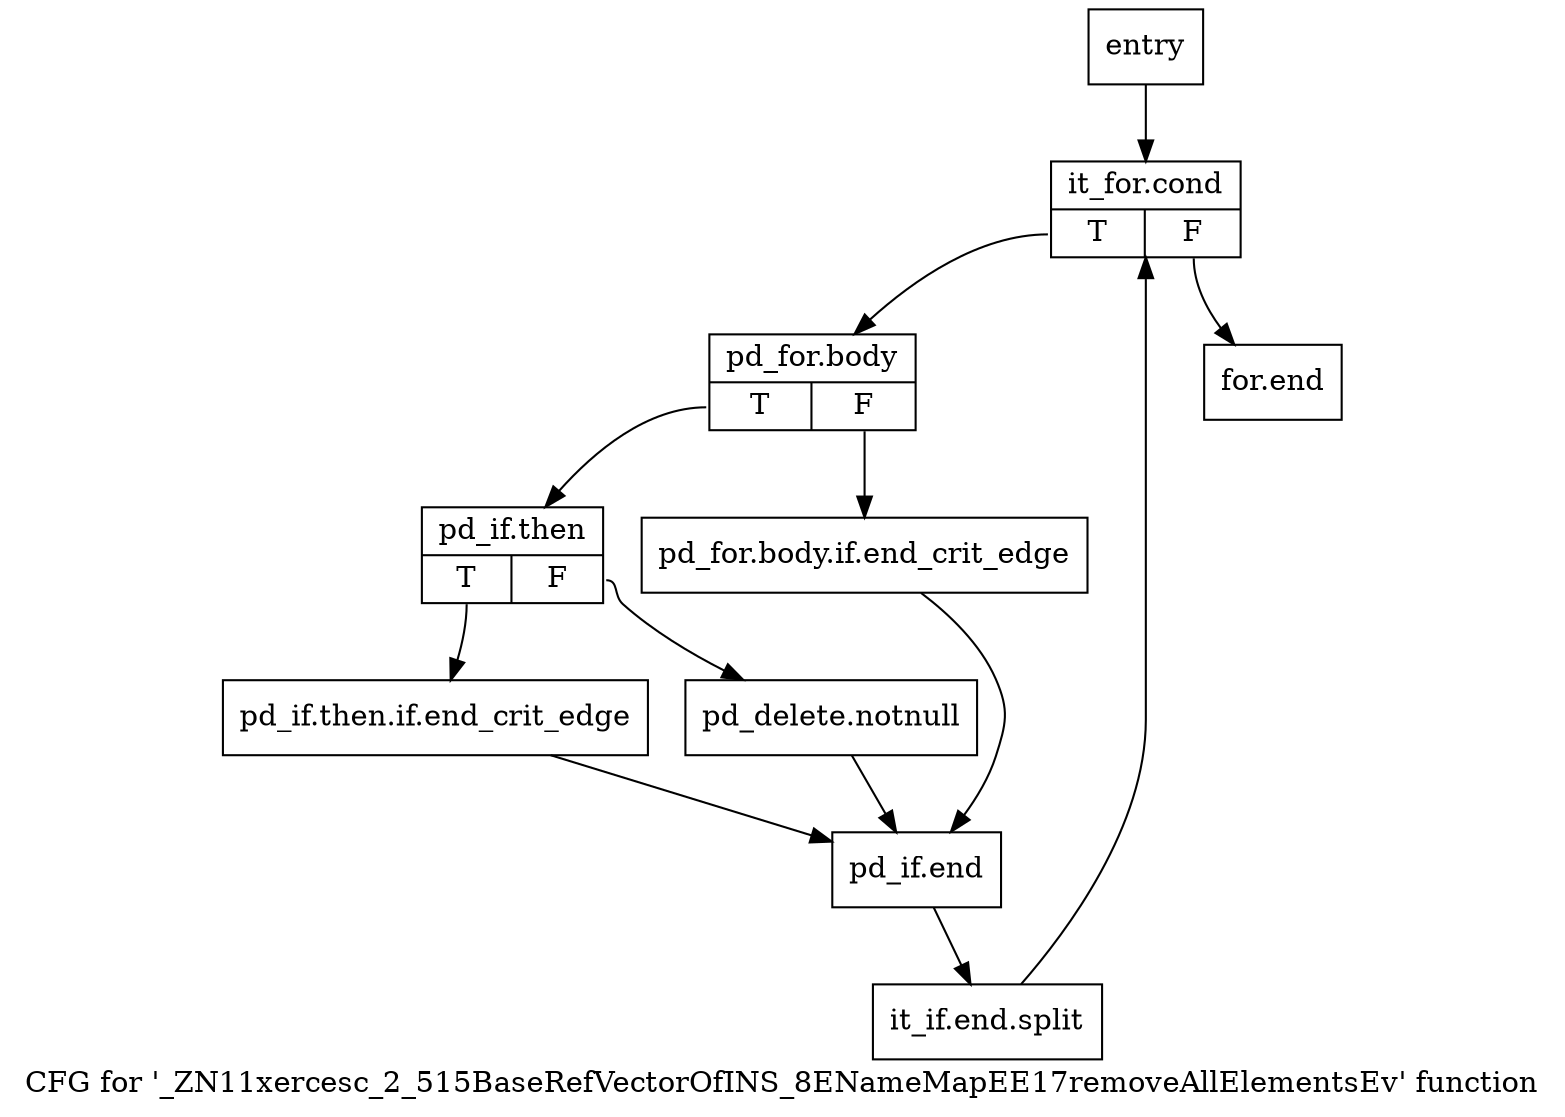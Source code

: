 digraph "CFG for '_ZN11xercesc_2_515BaseRefVectorOfINS_8ENameMapEE17removeAllElementsEv' function" {
	label="CFG for '_ZN11xercesc_2_515BaseRefVectorOfINS_8ENameMapEE17removeAllElementsEv' function";

	Node0x48b0870 [shape=record,label="{entry}"];
	Node0x48b0870 -> Node0x48b08c0;
	Node0x48b08c0 [shape=record,label="{it_for.cond|{<s0>T|<s1>F}}"];
	Node0x48b08c0:s0 -> Node0x48b0910;
	Node0x48b08c0:s1 -> Node0x48b0af0;
	Node0x48b0910 [shape=record,label="{pd_for.body|{<s0>T|<s1>F}}"];
	Node0x48b0910:s0 -> Node0x48b09b0;
	Node0x48b0910:s1 -> Node0x48b0960;
	Node0x48b0960 [shape=record,label="{pd_for.body.if.end_crit_edge}"];
	Node0x48b0960 -> Node0x48b0aa0;
	Node0x48b09b0 [shape=record,label="{pd_if.then|{<s0>T|<s1>F}}"];
	Node0x48b09b0:s0 -> Node0x48b0a00;
	Node0x48b09b0:s1 -> Node0x48b0a50;
	Node0x48b0a00 [shape=record,label="{pd_if.then.if.end_crit_edge}"];
	Node0x48b0a00 -> Node0x48b0aa0;
	Node0x48b0a50 [shape=record,label="{pd_delete.notnull}"];
	Node0x48b0a50 -> Node0x48b0aa0;
	Node0x48b0aa0 [shape=record,label="{pd_if.end}"];
	Node0x48b0aa0 -> Node0xaec6b30;
	Node0xaec6b30 [shape=record,label="{it_if.end.split}"];
	Node0xaec6b30 -> Node0x48b08c0;
	Node0x48b0af0 [shape=record,label="{for.end}"];
}
